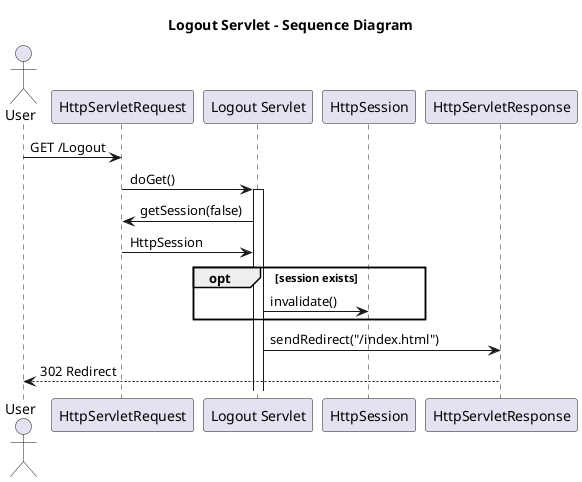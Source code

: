 @startuml
title Logout Servlet - Sequence Diagram

actor User

participant "HttpServletRequest" as Request
participant "Logout Servlet" as Servlet
participant "HttpSession" as Session
participant "HttpServletResponse" as Response

User -> Request : GET /Logout

Request -> Servlet : doGet()
activate Servlet

Servlet -> Request : getSession(false)
Request -> Servlet: HttpSession

opt session exists
    Servlet -> Session : invalidate()
end

Servlet -> Response : sendRedirect("/index.html")

Response --> User : 302 Redirect

@enduml
